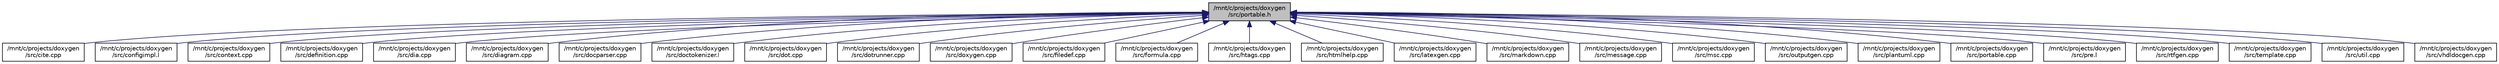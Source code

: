 digraph "/mnt/c/projects/doxygen/src/portable.h"
{
 // LATEX_PDF_SIZE
  edge [fontname="Helvetica",fontsize="10",labelfontname="Helvetica",labelfontsize="10"];
  node [fontname="Helvetica",fontsize="10",shape=record];
  Node1 [label="/mnt/c/projects/doxygen\l/src/portable.h",height=0.2,width=0.4,color="black", fillcolor="grey75", style="filled", fontcolor="black",tooltip="Portable versions of functions that are platform dependent."];
  Node1 -> Node2 [dir="back",color="midnightblue",fontsize="10",style="solid",fontname="Helvetica"];
  Node2 [label="/mnt/c/projects/doxygen\l/src/cite.cpp",height=0.2,width=0.4,color="black", fillcolor="white", style="filled",URL="$cite_8cpp.html",tooltip=" "];
  Node1 -> Node3 [dir="back",color="midnightblue",fontsize="10",style="solid",fontname="Helvetica"];
  Node3 [label="/mnt/c/projects/doxygen\l/src/configimpl.l",height=0.2,width=0.4,color="black", fillcolor="white", style="filled",URL="$configimpl_8l.html",tooltip=" "];
  Node1 -> Node4 [dir="back",color="midnightblue",fontsize="10",style="solid",fontname="Helvetica"];
  Node4 [label="/mnt/c/projects/doxygen\l/src/context.cpp",height=0.2,width=0.4,color="black", fillcolor="white", style="filled",URL="$context_8cpp.html",tooltip=" "];
  Node1 -> Node5 [dir="back",color="midnightblue",fontsize="10",style="solid",fontname="Helvetica"];
  Node5 [label="/mnt/c/projects/doxygen\l/src/definition.cpp",height=0.2,width=0.4,color="black", fillcolor="white", style="filled",URL="$definition_8cpp.html",tooltip=" "];
  Node1 -> Node6 [dir="back",color="midnightblue",fontsize="10",style="solid",fontname="Helvetica"];
  Node6 [label="/mnt/c/projects/doxygen\l/src/dia.cpp",height=0.2,width=0.4,color="black", fillcolor="white", style="filled",URL="$dia_8cpp.html",tooltip=" "];
  Node1 -> Node7 [dir="back",color="midnightblue",fontsize="10",style="solid",fontname="Helvetica"];
  Node7 [label="/mnt/c/projects/doxygen\l/src/diagram.cpp",height=0.2,width=0.4,color="black", fillcolor="white", style="filled",URL="$diagram_8cpp.html",tooltip=" "];
  Node1 -> Node8 [dir="back",color="midnightblue",fontsize="10",style="solid",fontname="Helvetica"];
  Node8 [label="/mnt/c/projects/doxygen\l/src/docparser.cpp",height=0.2,width=0.4,color="black", fillcolor="white", style="filled",URL="$docparser_8cpp.html",tooltip=" "];
  Node1 -> Node9 [dir="back",color="midnightblue",fontsize="10",style="solid",fontname="Helvetica"];
  Node9 [label="/mnt/c/projects/doxygen\l/src/doctokenizer.l",height=0.2,width=0.4,color="black", fillcolor="white", style="filled",URL="$doctokenizer_8l.html",tooltip=" "];
  Node1 -> Node10 [dir="back",color="midnightblue",fontsize="10",style="solid",fontname="Helvetica"];
  Node10 [label="/mnt/c/projects/doxygen\l/src/dot.cpp",height=0.2,width=0.4,color="black", fillcolor="white", style="filled",URL="$dot_8cpp.html",tooltip=" "];
  Node1 -> Node11 [dir="back",color="midnightblue",fontsize="10",style="solid",fontname="Helvetica"];
  Node11 [label="/mnt/c/projects/doxygen\l/src/dotrunner.cpp",height=0.2,width=0.4,color="black", fillcolor="white", style="filled",URL="$dotrunner_8cpp.html",tooltip=" "];
  Node1 -> Node12 [dir="back",color="midnightblue",fontsize="10",style="solid",fontname="Helvetica"];
  Node12 [label="/mnt/c/projects/doxygen\l/src/doxygen.cpp",height=0.2,width=0.4,color="black", fillcolor="white", style="filled",URL="$doxygen_8cpp.html",tooltip=" "];
  Node1 -> Node13 [dir="back",color="midnightblue",fontsize="10",style="solid",fontname="Helvetica"];
  Node13 [label="/mnt/c/projects/doxygen\l/src/filedef.cpp",height=0.2,width=0.4,color="black", fillcolor="white", style="filled",URL="$filedef_8cpp.html",tooltip=" "];
  Node1 -> Node14 [dir="back",color="midnightblue",fontsize="10",style="solid",fontname="Helvetica"];
  Node14 [label="/mnt/c/projects/doxygen\l/src/formula.cpp",height=0.2,width=0.4,color="black", fillcolor="white", style="filled",URL="$formula_8cpp.html",tooltip=" "];
  Node1 -> Node15 [dir="back",color="midnightblue",fontsize="10",style="solid",fontname="Helvetica"];
  Node15 [label="/mnt/c/projects/doxygen\l/src/htags.cpp",height=0.2,width=0.4,color="black", fillcolor="white", style="filled",URL="$htags_8cpp.html",tooltip=" "];
  Node1 -> Node16 [dir="back",color="midnightblue",fontsize="10",style="solid",fontname="Helvetica"];
  Node16 [label="/mnt/c/projects/doxygen\l/src/htmlhelp.cpp",height=0.2,width=0.4,color="black", fillcolor="white", style="filled",URL="$htmlhelp_8cpp.html",tooltip=" "];
  Node1 -> Node17 [dir="back",color="midnightblue",fontsize="10",style="solid",fontname="Helvetica"];
  Node17 [label="/mnt/c/projects/doxygen\l/src/latexgen.cpp",height=0.2,width=0.4,color="black", fillcolor="white", style="filled",URL="$latexgen_8cpp.html",tooltip=" "];
  Node1 -> Node18 [dir="back",color="midnightblue",fontsize="10",style="solid",fontname="Helvetica"];
  Node18 [label="/mnt/c/projects/doxygen\l/src/markdown.cpp",height=0.2,width=0.4,color="black", fillcolor="white", style="filled",URL="$markdown_8cpp.html",tooltip=" "];
  Node1 -> Node19 [dir="back",color="midnightblue",fontsize="10",style="solid",fontname="Helvetica"];
  Node19 [label="/mnt/c/projects/doxygen\l/src/message.cpp",height=0.2,width=0.4,color="black", fillcolor="white", style="filled",URL="$message_8cpp.html",tooltip=" "];
  Node1 -> Node20 [dir="back",color="midnightblue",fontsize="10",style="solid",fontname="Helvetica"];
  Node20 [label="/mnt/c/projects/doxygen\l/src/msc.cpp",height=0.2,width=0.4,color="black", fillcolor="white", style="filled",URL="$msc_8cpp.html",tooltip=" "];
  Node1 -> Node21 [dir="back",color="midnightblue",fontsize="10",style="solid",fontname="Helvetica"];
  Node21 [label="/mnt/c/projects/doxygen\l/src/outputgen.cpp",height=0.2,width=0.4,color="black", fillcolor="white", style="filled",URL="$outputgen_8cpp.html",tooltip=" "];
  Node1 -> Node22 [dir="back",color="midnightblue",fontsize="10",style="solid",fontname="Helvetica"];
  Node22 [label="/mnt/c/projects/doxygen\l/src/plantuml.cpp",height=0.2,width=0.4,color="black", fillcolor="white", style="filled",URL="$plantuml_8cpp.html",tooltip=" "];
  Node1 -> Node23 [dir="back",color="midnightblue",fontsize="10",style="solid",fontname="Helvetica"];
  Node23 [label="/mnt/c/projects/doxygen\l/src/portable.cpp",height=0.2,width=0.4,color="black", fillcolor="white", style="filled",URL="$portable_8cpp.html",tooltip=" "];
  Node1 -> Node24 [dir="back",color="midnightblue",fontsize="10",style="solid",fontname="Helvetica"];
  Node24 [label="/mnt/c/projects/doxygen\l/src/pre.l",height=0.2,width=0.4,color="black", fillcolor="white", style="filled",URL="$pre_8l.html",tooltip=" "];
  Node1 -> Node25 [dir="back",color="midnightblue",fontsize="10",style="solid",fontname="Helvetica"];
  Node25 [label="/mnt/c/projects/doxygen\l/src/rtfgen.cpp",height=0.2,width=0.4,color="black", fillcolor="white", style="filled",URL="$rtfgen_8cpp.html",tooltip=" "];
  Node1 -> Node26 [dir="back",color="midnightblue",fontsize="10",style="solid",fontname="Helvetica"];
  Node26 [label="/mnt/c/projects/doxygen\l/src/template.cpp",height=0.2,width=0.4,color="black", fillcolor="white", style="filled",URL="$template_8cpp.html",tooltip=" "];
  Node1 -> Node27 [dir="back",color="midnightblue",fontsize="10",style="solid",fontname="Helvetica"];
  Node27 [label="/mnt/c/projects/doxygen\l/src/util.cpp",height=0.2,width=0.4,color="black", fillcolor="white", style="filled",URL="$util_8cpp.html",tooltip=" "];
  Node1 -> Node28 [dir="back",color="midnightblue",fontsize="10",style="solid",fontname="Helvetica"];
  Node28 [label="/mnt/c/projects/doxygen\l/src/vhdldocgen.cpp",height=0.2,width=0.4,color="black", fillcolor="white", style="filled",URL="$vhdldocgen_8cpp.html",tooltip=" "];
}
